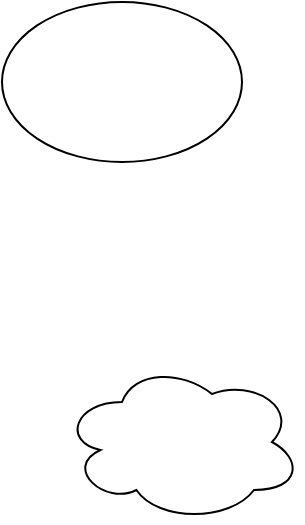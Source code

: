 <mxfile version="15.9.6" type="github">
  <diagram id="KyzleNYqM_kR3hzpZQeH" name="Page-1">
    <mxGraphModel dx="946" dy="589" grid="1" gridSize="10" guides="1" tooltips="1" connect="1" arrows="1" fold="1" page="1" pageScale="1" pageWidth="827" pageHeight="1169" math="0" shadow="0">
      <root>
        <mxCell id="0" />
        <mxCell id="1" parent="0" />
        <mxCell id="T3RupYccNSjBv4EBTmWG-1" value="" style="ellipse;whiteSpace=wrap;html=1;" vertex="1" parent="1">
          <mxGeometry x="150" y="120" width="120" height="80" as="geometry" />
        </mxCell>
        <mxCell id="T3RupYccNSjBv4EBTmWG-2" value="" style="ellipse;shape=cloud;whiteSpace=wrap;html=1;" vertex="1" parent="1">
          <mxGeometry x="180" y="300" width="120" height="80" as="geometry" />
        </mxCell>
      </root>
    </mxGraphModel>
  </diagram>
</mxfile>
